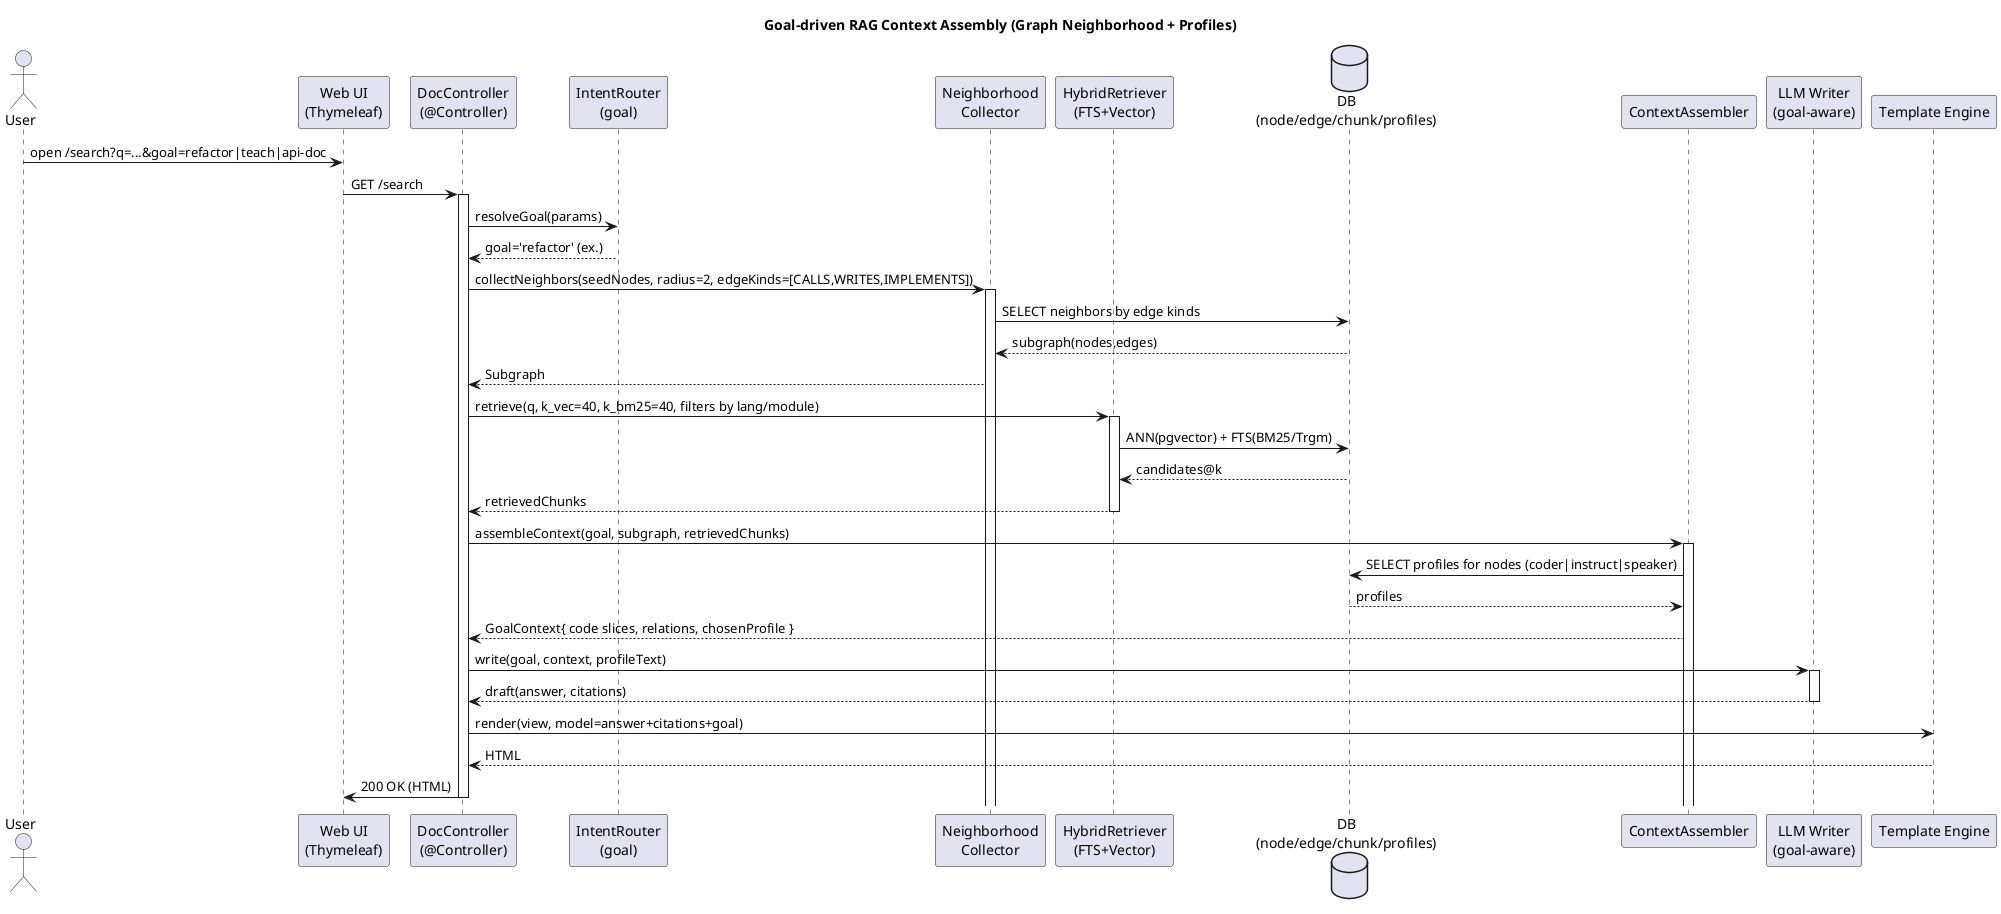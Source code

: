 @startuml
title Goal-driven RAG Context Assembly (Graph Neighborhood + Profiles)

actor User as U
participant "Web UI\n(Thymeleaf)" as UI
participant "DocController\n(@Controller)" as CTRL
participant "IntentRouter\n(goal)" as IR
participant "Neighborhood\nCollector" as NB
participant "HybridRetriever\n(FTS+Vector)" as HR
database "DB\n(node/edge/chunk/profiles)" as DB
participant "ContextAssembler" as CA
participant "LLM Writer\n(goal-aware)" as WR
participant "Template Engine" as TPL

U -> UI : open /search?q=...&goal=refactor|teach|api-doc
UI -> CTRL : GET /search
activate CTRL
CTRL -> IR : resolveGoal(params)
IR --> CTRL : goal='refactor' (ex.)

CTRL -> NB : collectNeighbors(seedNodes, radius=2, edgeKinds=[CALLS,WRITES,IMPLEMENTS])
activate NB
NB -> DB : SELECT neighbors by edge kinds
DB --> NB : subgraph(nodes,edges)
NB --> CTRL : Subgraph

CTRL -> HR : retrieve(q, k_vec=40, k_bm25=40, filters by lang/module)
activate HR
HR -> DB : ANN(pgvector) + FTS(BM25/Trgm)
DB --> HR : candidates@k
HR --> CTRL : retrievedChunks
deactivate HR

CTRL -> CA : assembleContext(goal, subgraph, retrievedChunks)
activate CA
CA -> DB : SELECT profiles for nodes (coder|instruct|speaker)
DB --> CA : profiles
CA --> CTRL : GoalContext{ code slices, relations, chosenProfile }

CTRL -> WR : write(goal, context, profileText)
activate WR
WR --> CTRL : draft(answer, citations)
deactivate WR

CTRL -> TPL : render(view, model=answer+citations+goal)
TPL --> CTRL : HTML
CTRL -> UI : 200 OK (HTML)
deactivate CTRL
@enduml
